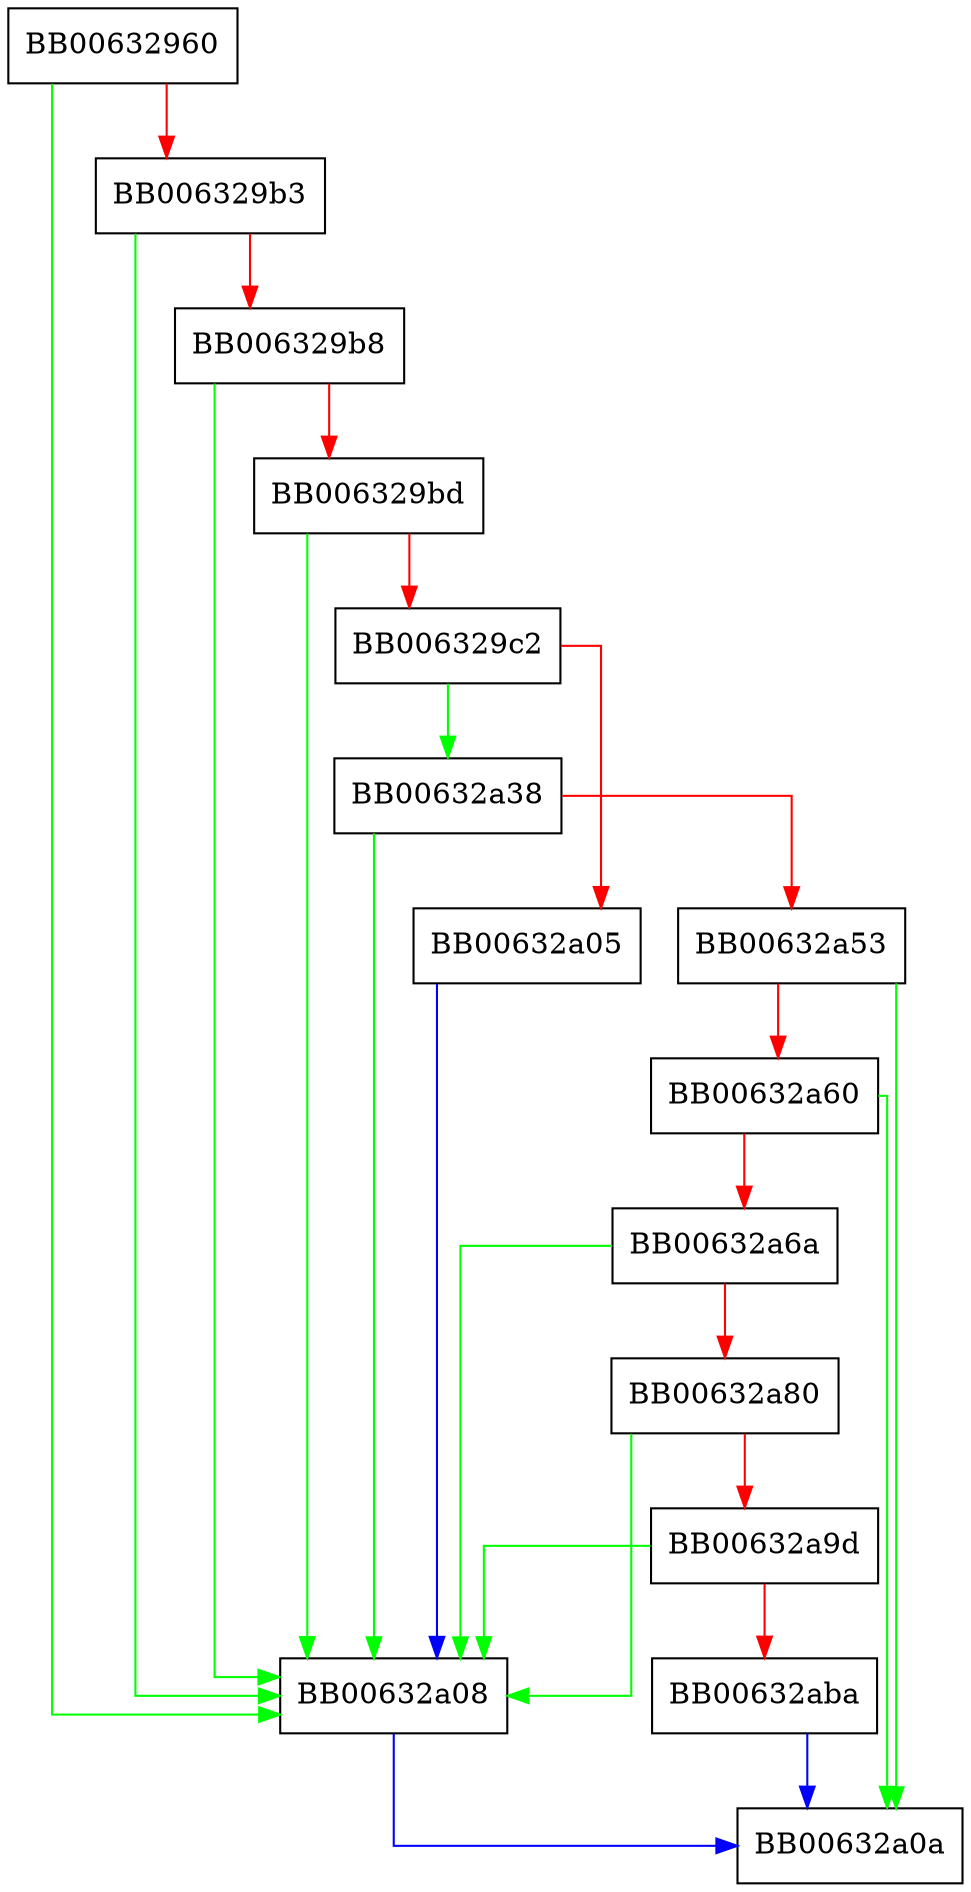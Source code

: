 digraph ossl_rsa_todata {
  node [shape="box"];
  graph [splines=ortho];
  BB00632960 -> BB00632a08 [color="green"];
  BB00632960 -> BB006329b3 [color="red"];
  BB006329b3 -> BB00632a08 [color="green"];
  BB006329b3 -> BB006329b8 [color="red"];
  BB006329b8 -> BB00632a08 [color="green"];
  BB006329b8 -> BB006329bd [color="red"];
  BB006329bd -> BB00632a08 [color="green"];
  BB006329bd -> BB006329c2 [color="red"];
  BB006329c2 -> BB00632a38 [color="green"];
  BB006329c2 -> BB00632a05 [color="red"];
  BB00632a05 -> BB00632a08 [color="blue"];
  BB00632a08 -> BB00632a0a [color="blue"];
  BB00632a38 -> BB00632a08 [color="green"];
  BB00632a38 -> BB00632a53 [color="red"];
  BB00632a53 -> BB00632a0a [color="green"];
  BB00632a53 -> BB00632a60 [color="red"];
  BB00632a60 -> BB00632a0a [color="green"];
  BB00632a60 -> BB00632a6a [color="red"];
  BB00632a6a -> BB00632a08 [color="green"];
  BB00632a6a -> BB00632a80 [color="red"];
  BB00632a80 -> BB00632a08 [color="green"];
  BB00632a80 -> BB00632a9d [color="red"];
  BB00632a9d -> BB00632a08 [color="green"];
  BB00632a9d -> BB00632aba [color="red"];
  BB00632aba -> BB00632a0a [color="blue"];
}